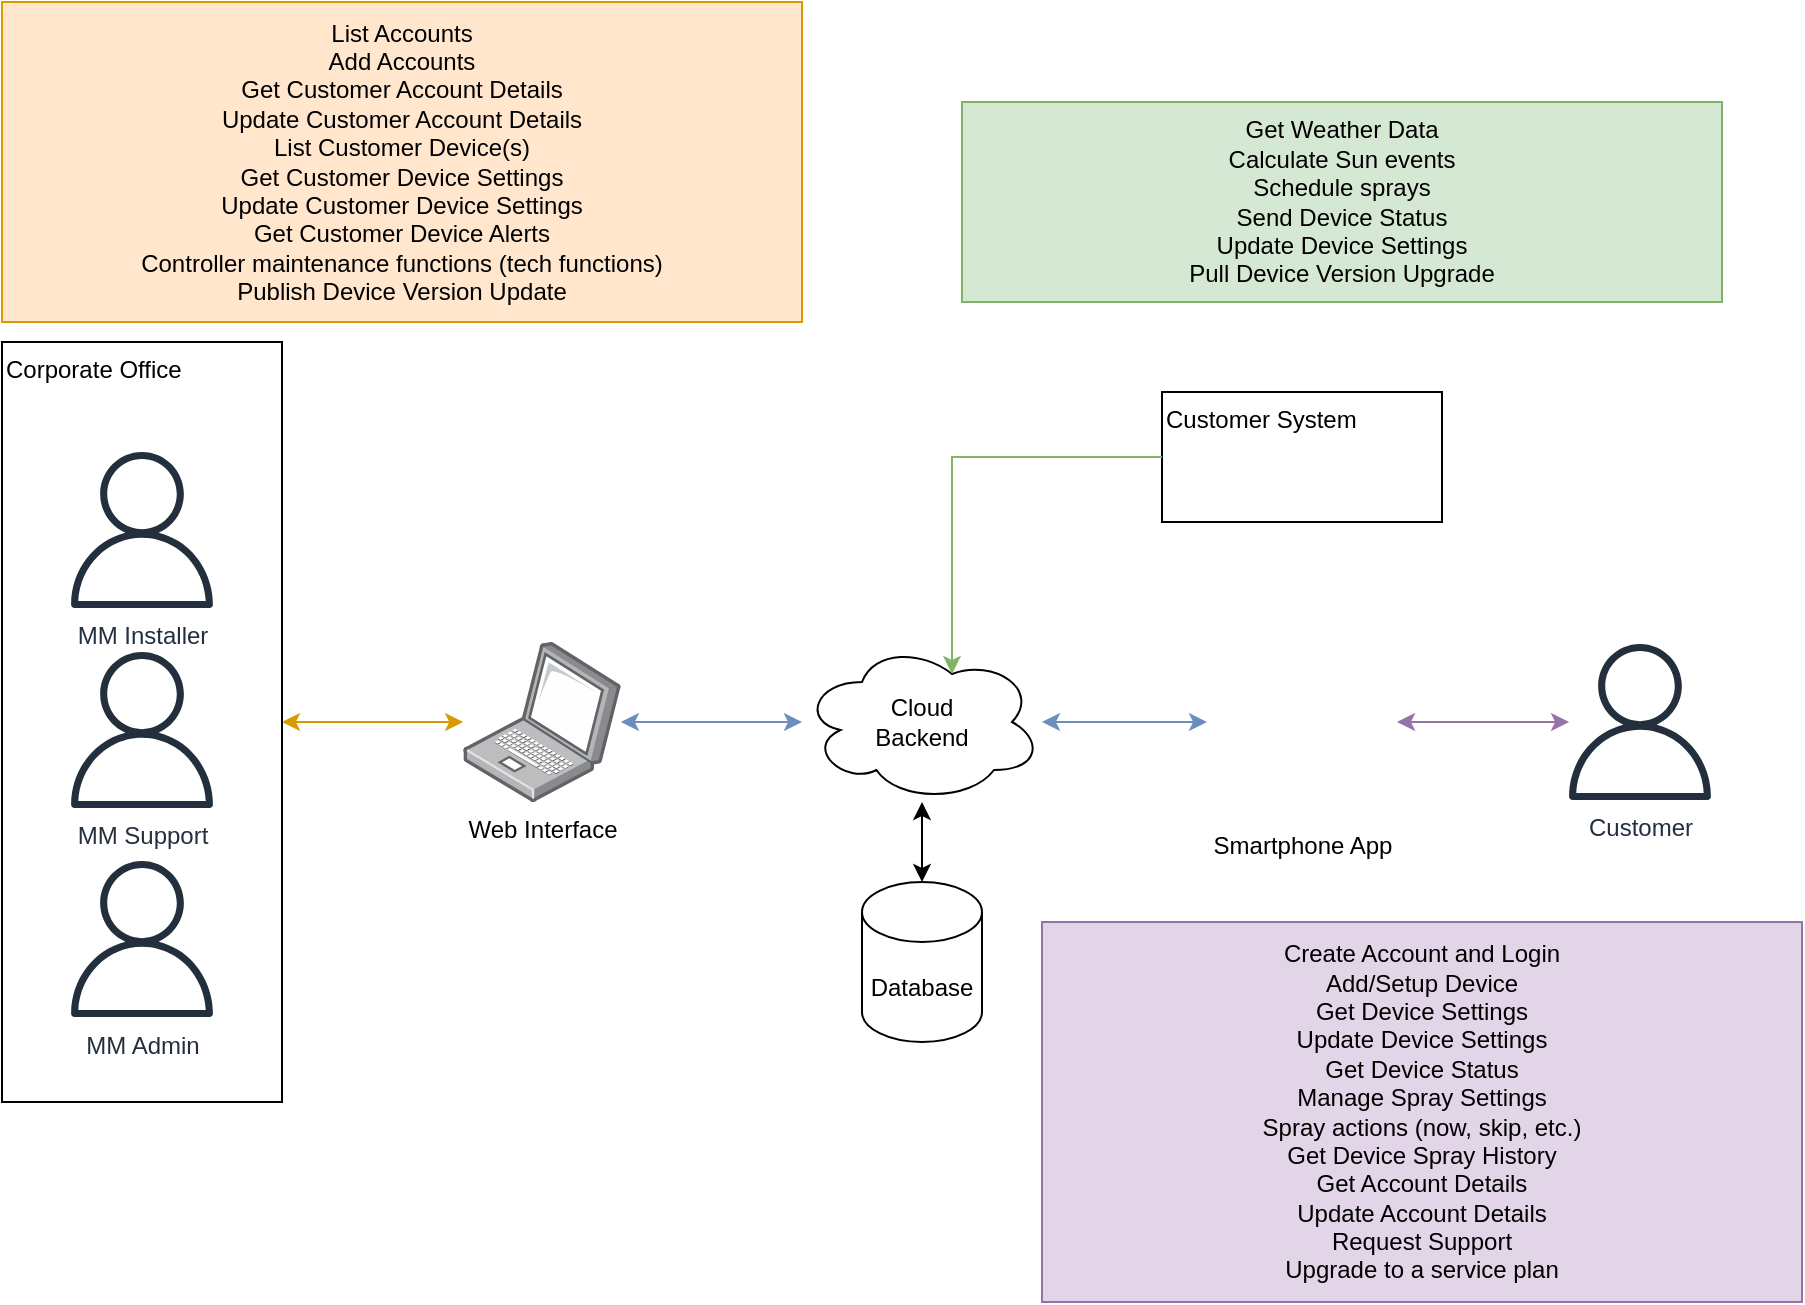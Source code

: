 <mxfile version="21.7.2" type="google">
  <diagram id="LEnrAJp8S9Vm1RweWZ0B" name="Page-1">
    <mxGraphModel grid="1" page="1" gridSize="10" guides="1" tooltips="1" connect="1" arrows="1" fold="1" pageScale="1" pageWidth="1100" pageHeight="850" math="0" shadow="0">
      <root>
        <mxCell id="0" />
        <mxCell id="1" parent="0" />
        <mxCell id="AH-bHdTdp-xWgYnmqS39-18" style="edgeStyle=orthogonalEdgeStyle;rounded=0;orthogonalLoop=1;jettySize=auto;html=1;entryX=0.5;entryY=0;entryDx=0;entryDy=0;entryPerimeter=0;startArrow=classic;startFill=1;" edge="1" parent="1" source="AH-bHdTdp-xWgYnmqS39-5" target="AH-bHdTdp-xWgYnmqS39-16">
          <mxGeometry relative="1" as="geometry" />
        </mxCell>
        <mxCell id="AH-bHdTdp-xWgYnmqS39-20" style="edgeStyle=orthogonalEdgeStyle;rounded=0;orthogonalLoop=1;jettySize=auto;html=1;startArrow=classic;startFill=1;fillColor=#dae8fc;strokeColor=#6c8ebf;" edge="1" parent="1" source="AH-bHdTdp-xWgYnmqS39-5" target="AH-bHdTdp-xWgYnmqS39-11">
          <mxGeometry relative="1" as="geometry" />
        </mxCell>
        <mxCell id="AH-bHdTdp-xWgYnmqS39-21" style="edgeStyle=orthogonalEdgeStyle;rounded=0;orthogonalLoop=1;jettySize=auto;html=1;startArrow=classic;startFill=1;fillColor=#dae8fc;strokeColor=#6c8ebf;" edge="1" parent="1" source="AH-bHdTdp-xWgYnmqS39-5" target="AH-bHdTdp-xWgYnmqS39-10">
          <mxGeometry relative="1" as="geometry" />
        </mxCell>
        <mxCell id="AH-bHdTdp-xWgYnmqS39-5" value="Cloud&lt;br&gt;Backend" style="ellipse;shape=cloud;whiteSpace=wrap;html=1;" vertex="1" parent="1">
          <mxGeometry x="460" y="370" width="120" height="80" as="geometry" />
        </mxCell>
        <mxCell id="AH-bHdTdp-xWgYnmqS39-25" style="edgeStyle=orthogonalEdgeStyle;rounded=0;orthogonalLoop=1;jettySize=auto;html=1;startArrow=classic;startFill=1;fillColor=#e1d5e7;strokeColor=#9673a6;" edge="1" parent="1" source="AH-bHdTdp-xWgYnmqS39-9" target="AH-bHdTdp-xWgYnmqS39-11">
          <mxGeometry relative="1" as="geometry" />
        </mxCell>
        <mxCell id="AH-bHdTdp-xWgYnmqS39-9" value="Customer" style="sketch=0;outlineConnect=0;fontColor=#232F3E;gradientColor=none;fillColor=#232F3D;strokeColor=none;dashed=0;verticalLabelPosition=bottom;verticalAlign=top;align=center;html=1;fontSize=12;fontStyle=0;aspect=fixed;pointerEvents=1;shape=mxgraph.aws4.user;" vertex="1" parent="1">
          <mxGeometry x="840" y="371" width="78" height="78" as="geometry" />
        </mxCell>
        <mxCell id="AH-bHdTdp-xWgYnmqS39-10" value="Web Interface" style="points=[];aspect=fixed;html=1;align=center;shadow=0;dashed=0;image;image=img/lib/allied_telesis/computer_and_terminals/Laptop.svg;" vertex="1" parent="1">
          <mxGeometry x="290.57" y="370" width="78.87" height="80" as="geometry" />
        </mxCell>
        <mxCell id="AH-bHdTdp-xWgYnmqS39-11" value="Smartphone App" style="shape=image;html=1;verticalAlign=top;verticalLabelPosition=bottom;labelBackgroundColor=#ffffff;imageAspect=0;aspect=fixed;image=https://cdn4.iconfinder.com/data/icons/iphone-calculator-shopping-report/128/iPhone.png" vertex="1" parent="1">
          <mxGeometry x="662.5" y="362.5" width="95" height="95" as="geometry" />
        </mxCell>
        <mxCell id="AH-bHdTdp-xWgYnmqS39-13" value="" style="group;fillColor=none;fontStyle=4" vertex="1" connectable="0" parent="1">
          <mxGeometry x="640" y="245" width="140" height="65" as="geometry" />
        </mxCell>
        <mxCell id="AH-bHdTdp-xWgYnmqS39-3" value="Customer System" style="rounded=0;whiteSpace=wrap;html=1;align=left;verticalAlign=top;" vertex="1" parent="AH-bHdTdp-xWgYnmqS39-13">
          <mxGeometry width="140" height="65" as="geometry" />
        </mxCell>
        <mxCell id="AH-bHdTdp-xWgYnmqS39-4" value="" style="shape=image;verticalLabelPosition=bottom;labelBackgroundColor=#ffffff;verticalAlign=top;aspect=fixed;imageAspect=0;image=https://citationvault.com/wp-content/uploads/cpop_main_uploads/74/MosquitoMax_Logo_ONLY-1-2.jpg;" vertex="1" parent="AH-bHdTdp-xWgYnmqS39-13">
          <mxGeometry x="7.1" y="25" width="125.81" height="30" as="geometry" />
        </mxCell>
        <mxCell id="AH-bHdTdp-xWgYnmqS39-15" value="" style="shape=image;html=1;verticalAlign=top;verticalLabelPosition=bottom;labelBackgroundColor=#ffffff;imageAspect=0;aspect=fixed;image=https://cdn1.iconfinder.com/data/icons/ionicons-fill-vol-2/512/wifi-128.png;fillColor=none;" vertex="1" parent="AH-bHdTdp-xWgYnmqS39-13">
          <mxGeometry x="116" width="24" height="24" as="geometry" />
        </mxCell>
        <mxCell id="AH-bHdTdp-xWgYnmqS39-16" value="Database" style="shape=cylinder3;whiteSpace=wrap;html=1;boundedLbl=1;backgroundOutline=1;size=15;fillColor=none;" vertex="1" parent="1">
          <mxGeometry x="490" y="490" width="60" height="80" as="geometry" />
        </mxCell>
        <mxCell id="AH-bHdTdp-xWgYnmqS39-22" style="edgeStyle=orthogonalEdgeStyle;rounded=0;orthogonalLoop=1;jettySize=auto;html=1;entryX=0.625;entryY=0.2;entryDx=0;entryDy=0;entryPerimeter=0;startArrow=none;startFill=0;fillColor=#d5e8d4;strokeColor=#82b366;" edge="1" parent="1" source="AH-bHdTdp-xWgYnmqS39-3" target="AH-bHdTdp-xWgYnmqS39-5">
          <mxGeometry relative="1" as="geometry" />
        </mxCell>
        <mxCell id="AH-bHdTdp-xWgYnmqS39-24" style="edgeStyle=orthogonalEdgeStyle;rounded=0;orthogonalLoop=1;jettySize=auto;html=1;startArrow=classic;startFill=1;fillColor=#ffe6cc;strokeColor=#d79b00;" edge="1" parent="1" source="AH-bHdTdp-xWgYnmqS39-2" target="AH-bHdTdp-xWgYnmqS39-10">
          <mxGeometry relative="1" as="geometry" />
        </mxCell>
        <mxCell id="AH-bHdTdp-xWgYnmqS39-2" value="Corporate Office" style="rounded=0;whiteSpace=wrap;html=1;align=left;verticalAlign=top;" vertex="1" parent="1">
          <mxGeometry x="60" y="220" width="140" height="380" as="geometry" />
        </mxCell>
        <mxCell id="AH-bHdTdp-xWgYnmqS39-1" value="" style="shape=image;verticalLabelPosition=bottom;labelBackgroundColor=#ffffff;verticalAlign=top;aspect=fixed;imageAspect=0;image=https://citationvault.com/wp-content/uploads/cpop_main_uploads/74/MosquitoMax_Logo_ONLY-1-2.jpg;" vertex="1" parent="1">
          <mxGeometry x="67.1" y="245" width="125.81" height="30" as="geometry" />
        </mxCell>
        <mxCell id="AH-bHdTdp-xWgYnmqS39-7" value="MM Installer" style="sketch=0;outlineConnect=0;fontColor=#232F3E;gradientColor=none;fillColor=#232F3D;strokeColor=none;dashed=0;verticalLabelPosition=bottom;verticalAlign=top;align=center;html=1;fontSize=12;fontStyle=0;aspect=fixed;pointerEvents=1;shape=mxgraph.aws4.user;" vertex="1" parent="1">
          <mxGeometry x="91" y="275" width="78" height="78" as="geometry" />
        </mxCell>
        <mxCell id="AH-bHdTdp-xWgYnmqS39-8" value="MM Support" style="sketch=0;outlineConnect=0;fontColor=#232F3E;gradientColor=none;fillColor=#232F3D;strokeColor=none;dashed=0;verticalLabelPosition=bottom;verticalAlign=top;align=center;html=1;fontSize=12;fontStyle=0;aspect=fixed;pointerEvents=1;shape=mxgraph.aws4.user;" vertex="1" parent="1">
          <mxGeometry x="91.01" y="375" width="78" height="78" as="geometry" />
        </mxCell>
        <mxCell id="AH-bHdTdp-xWgYnmqS39-6" value="MM Admin" style="sketch=0;outlineConnect=0;fontColor=#232F3E;gradientColor=none;fillColor=#232F3D;strokeColor=none;dashed=0;verticalLabelPosition=bottom;verticalAlign=top;align=center;html=1;fontSize=12;fontStyle=0;aspect=fixed;pointerEvents=1;shape=mxgraph.aws4.user;" vertex="1" parent="1">
          <mxGeometry x="91.01" y="479.5" width="78" height="78" as="geometry" />
        </mxCell>
        <mxCell id="AH-bHdTdp-xWgYnmqS39-26" value="Get Weather Data&lt;br&gt;Calculate Sun events&lt;br&gt;Schedule sprays&lt;br&gt;Send Device Status&lt;br&gt;Update Device Settings&lt;br&gt;Pull Device Version Upgrade" style="text;html=1;strokeColor=#82b366;fillColor=#d5e8d4;align=center;verticalAlign=middle;whiteSpace=wrap;rounded=0;" vertex="1" parent="1">
          <mxGeometry x="540" y="100" width="380" height="100" as="geometry" />
        </mxCell>
        <mxCell id="AH-bHdTdp-xWgYnmqS39-29" value="Create Account and Login&lt;br&gt;Add/Setup Device&lt;br&gt;Get Device Settings&lt;br&gt;Update Device Settings&lt;br&gt;Get Device Status&lt;br&gt;Manage Spray Settings&lt;br&gt;Spray actions (now, skip, etc.)&lt;br&gt;Get Device Spray History&lt;br&gt;Get Account Details&lt;br&gt;Update Account Details&lt;br&gt;Request Support&lt;br&gt;Upgrade to a service plan" style="text;html=1;strokeColor=#9673a6;fillColor=#e1d5e7;align=center;verticalAlign=middle;whiteSpace=wrap;rounded=0;" vertex="1" parent="1">
          <mxGeometry x="580" y="510" width="380" height="190" as="geometry" />
        </mxCell>
        <mxCell id="AH-bHdTdp-xWgYnmqS39-30" value="" style="shape=image;html=1;verticalAlign=top;verticalLabelPosition=bottom;labelBackgroundColor=#ffffff;imageAspect=0;aspect=fixed;image=https://cdn3.iconfinder.com/data/icons/strokeline/128/revisi_01-128.png;fillColor=none;" vertex="1" parent="1">
          <mxGeometry x="545" y="392" width="15" height="15" as="geometry" />
        </mxCell>
        <mxCell id="AH-bHdTdp-xWgYnmqS39-32" value="List Accounts&lt;br&gt;Add Accounts&lt;br&gt;Get Customer Account Details&lt;br&gt;Update Customer Account Details&lt;br&gt;List Customer Device(s)&lt;br&gt;Get Customer Device Settings&lt;br&gt;Update Customer Device Settings&lt;br&gt;Get Customer Device Alerts&lt;br&gt;Controller maintenance functions (tech functions)&lt;br&gt;Publish Device Version Update" style="text;html=1;strokeColor=#d79b00;fillColor=#ffe6cc;align=center;verticalAlign=middle;whiteSpace=wrap;rounded=0;" vertex="1" parent="1">
          <mxGeometry x="60" y="50" width="400" height="160" as="geometry" />
        </mxCell>
        <mxCell id="rn8vuAJXcE55Gw5ZBXx7-1" value="" style="shape=image;verticalLabelPosition=bottom;labelBackgroundColor=default;verticalAlign=top;aspect=fixed;imageAspect=0;image=https://upload.wikimedia.org/wikipedia/commons/thumb/3/37/Firebase_Logo.svg/1280px-Firebase_Logo.svg.png;" vertex="1" parent="1">
          <mxGeometry x="320" y="646.48" width="190" height="53.52" as="geometry" />
        </mxCell>
      </root>
    </mxGraphModel>
  </diagram>
</mxfile>
